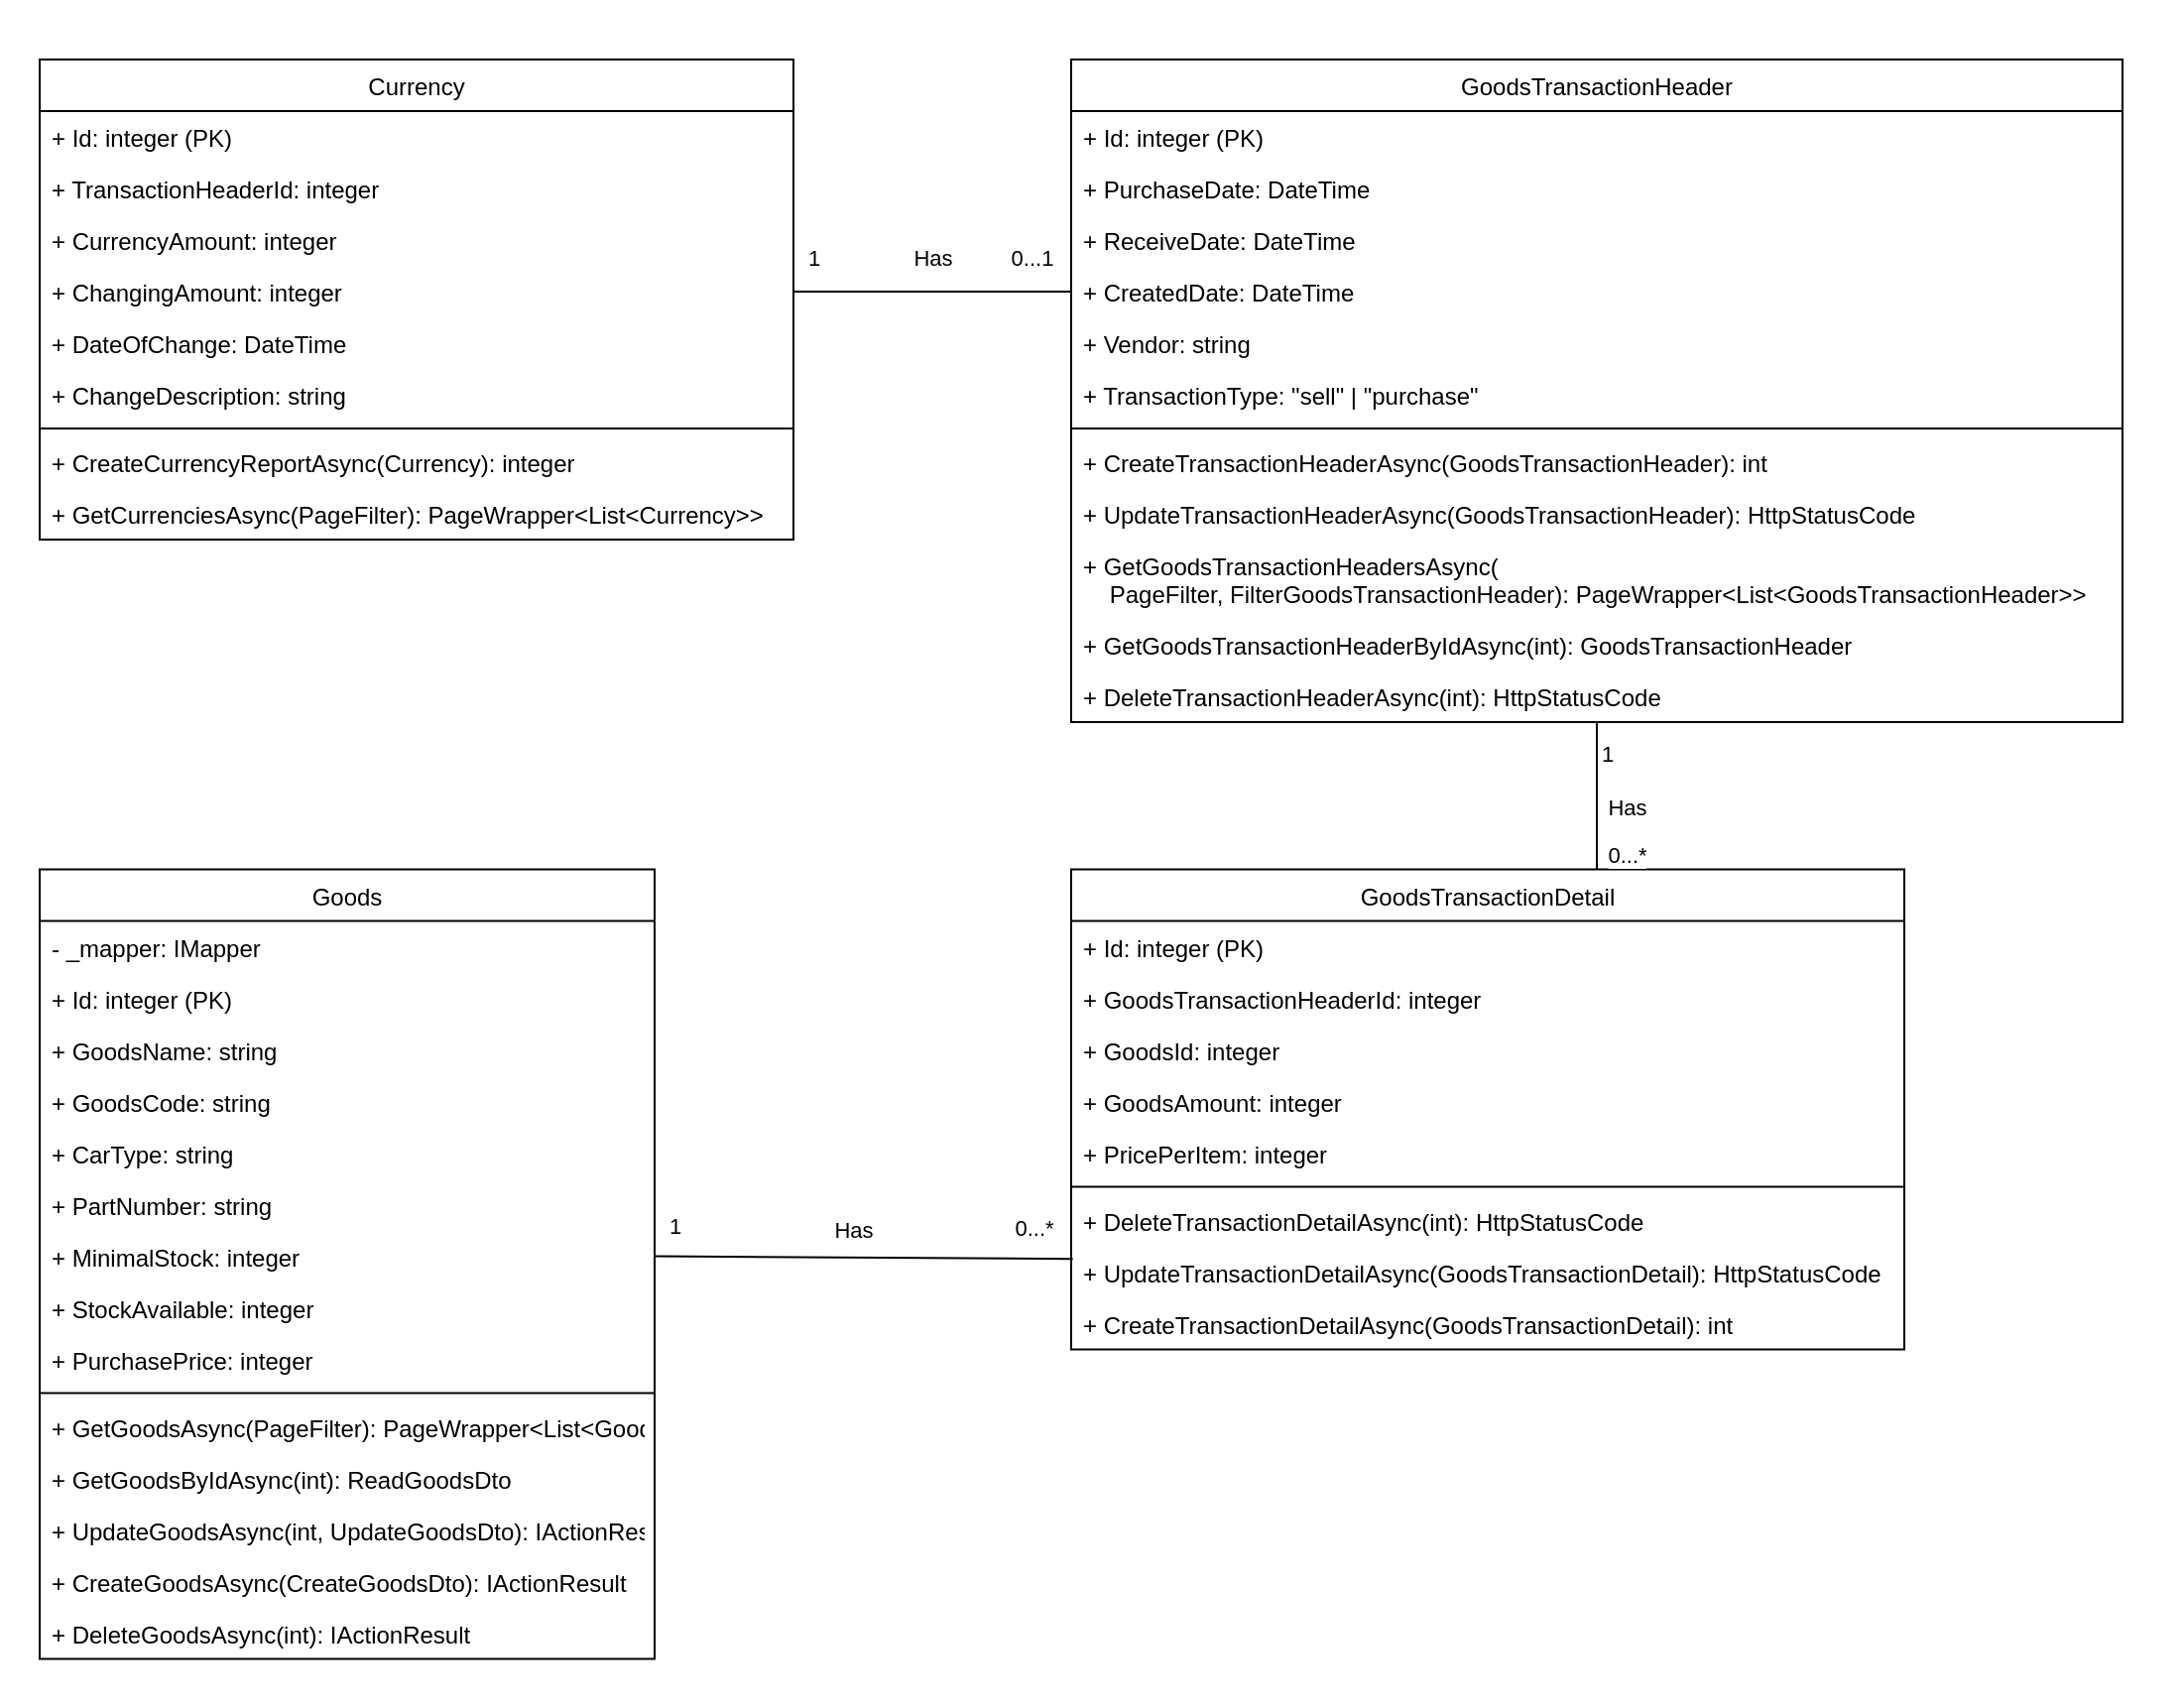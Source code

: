 <mxfile version="13.9.5" type="device"><diagram id="J8eKQc4UflRsEcRYrDMd" name="Page-1"><mxGraphModel dx="3370" dy="1305" grid="1" gridSize="10" guides="1" tooltips="1" connect="1" arrows="1" fold="1" page="1" pageScale="1" pageWidth="850" pageHeight="1100" math="0" shadow="0"><root><mxCell id="TSN2q40UQ_58w4sV4siK-0"/><mxCell id="TSN2q40UQ_58w4sV4siK-1" parent="TSN2q40UQ_58w4sV4siK-0"/><mxCell id="fWbLsu8DsiNi6uIWPe1N-11" value="" style="rounded=0;whiteSpace=wrap;html=1;strokeColor=none;" parent="TSN2q40UQ_58w4sV4siK-1" vertex="1"><mxGeometry x="-20" y="50" width="1100" height="860" as="geometry"/></mxCell><mxCell id="GJSwUj7xYM5AXdmEVc47-0" value="Goods" style="swimlane;fontStyle=0;align=center;verticalAlign=top;childLayout=stackLayout;horizontal=1;startSize=26;horizontalStack=0;resizeParent=1;resizeParentMax=0;resizeLast=0;collapsible=1;marginBottom=0;" parent="TSN2q40UQ_58w4sV4siK-1" vertex="1"><mxGeometry y="488.25" width="310" height="398" as="geometry"/></mxCell><mxCell id="T6GQcRIBoG5guAGnKdJO-1" value="- _mapper: IMapper" style="text;strokeColor=none;fillColor=none;align=left;verticalAlign=top;spacingLeft=4;spacingRight=4;overflow=hidden;rotatable=0;points=[[0,0.5],[1,0.5]];portConstraint=eastwest;" parent="GJSwUj7xYM5AXdmEVc47-0" vertex="1"><mxGeometry y="26" width="310" height="26" as="geometry"/></mxCell><mxCell id="GJSwUj7xYM5AXdmEVc47-1" value="+ Id: integer (PK)" style="text;strokeColor=none;fillColor=none;align=left;verticalAlign=top;spacingLeft=4;spacingRight=4;overflow=hidden;rotatable=0;points=[[0,0.5],[1,0.5]];portConstraint=eastwest;" parent="GJSwUj7xYM5AXdmEVc47-0" vertex="1"><mxGeometry y="52" width="310" height="26" as="geometry"/></mxCell><mxCell id="GJSwUj7xYM5AXdmEVc47-2" value="+ GoodsName: string" style="text;strokeColor=none;fillColor=none;align=left;verticalAlign=top;spacingLeft=4;spacingRight=4;overflow=hidden;rotatable=0;points=[[0,0.5],[1,0.5]];portConstraint=eastwest;" parent="GJSwUj7xYM5AXdmEVc47-0" vertex="1"><mxGeometry y="78" width="310" height="26" as="geometry"/></mxCell><mxCell id="GJSwUj7xYM5AXdmEVc47-3" value="+ GoodsCode: string" style="text;strokeColor=none;fillColor=none;align=left;verticalAlign=top;spacingLeft=4;spacingRight=4;overflow=hidden;rotatable=0;points=[[0,0.5],[1,0.5]];portConstraint=eastwest;" parent="GJSwUj7xYM5AXdmEVc47-0" vertex="1"><mxGeometry y="104" width="310" height="26" as="geometry"/></mxCell><mxCell id="GJSwUj7xYM5AXdmEVc47-4" value="+ CarType: string" style="text;strokeColor=none;fillColor=none;align=left;verticalAlign=top;spacingLeft=4;spacingRight=4;overflow=hidden;rotatable=0;points=[[0,0.5],[1,0.5]];portConstraint=eastwest;" parent="GJSwUj7xYM5AXdmEVc47-0" vertex="1"><mxGeometry y="130" width="310" height="26" as="geometry"/></mxCell><mxCell id="GJSwUj7xYM5AXdmEVc47-5" value="+ PartNumber: string" style="text;strokeColor=none;fillColor=none;align=left;verticalAlign=top;spacingLeft=4;spacingRight=4;overflow=hidden;rotatable=0;points=[[0,0.5],[1,0.5]];portConstraint=eastwest;" parent="GJSwUj7xYM5AXdmEVc47-0" vertex="1"><mxGeometry y="156" width="310" height="26" as="geometry"/></mxCell><mxCell id="GJSwUj7xYM5AXdmEVc47-6" value="+ MinimalStock: integer" style="text;strokeColor=none;fillColor=none;align=left;verticalAlign=top;spacingLeft=4;spacingRight=4;overflow=hidden;rotatable=0;points=[[0,0.5],[1,0.5]];portConstraint=eastwest;" parent="GJSwUj7xYM5AXdmEVc47-0" vertex="1"><mxGeometry y="182" width="310" height="26" as="geometry"/></mxCell><mxCell id="GJSwUj7xYM5AXdmEVc47-7" value="+ StockAvailable: integer" style="text;strokeColor=none;fillColor=none;align=left;verticalAlign=top;spacingLeft=4;spacingRight=4;overflow=hidden;rotatable=0;points=[[0,0.5],[1,0.5]];portConstraint=eastwest;" parent="GJSwUj7xYM5AXdmEVc47-0" vertex="1"><mxGeometry y="208" width="310" height="26" as="geometry"/></mxCell><mxCell id="GJSwUj7xYM5AXdmEVc47-8" value="+ PurchasePrice: integer" style="text;strokeColor=none;fillColor=none;align=left;verticalAlign=top;spacingLeft=4;spacingRight=4;overflow=hidden;rotatable=0;points=[[0,0.5],[1,0.5]];portConstraint=eastwest;" parent="GJSwUj7xYM5AXdmEVc47-0" vertex="1"><mxGeometry y="234" width="310" height="26" as="geometry"/></mxCell><mxCell id="jCC0UwhVyEqn__stZMru-0" value="" style="line;strokeWidth=1;fillColor=none;align=left;verticalAlign=middle;spacingTop=-1;spacingLeft=3;spacingRight=3;rotatable=0;labelPosition=right;points=[];portConstraint=eastwest;" parent="GJSwUj7xYM5AXdmEVc47-0" vertex="1"><mxGeometry y="260" width="310" height="8" as="geometry"/></mxCell><mxCell id="jCC0UwhVyEqn__stZMru-1" value="+ GetGoodsAsync(PageFilter): PageWrapper&lt;List&lt;Goods&gt;&gt;" style="text;strokeColor=none;fillColor=none;align=left;verticalAlign=top;spacingLeft=4;spacingRight=4;overflow=hidden;rotatable=0;points=[[0,0.5],[1,0.5]];portConstraint=eastwest;" parent="GJSwUj7xYM5AXdmEVc47-0" vertex="1"><mxGeometry y="268" width="310" height="26" as="geometry"/></mxCell><mxCell id="jCC0UwhVyEqn__stZMru-2" value="+ GetGoodsByIdAsync(int): ReadGoodsDto" style="text;strokeColor=none;fillColor=none;align=left;verticalAlign=top;spacingLeft=4;spacingRight=4;overflow=hidden;rotatable=0;points=[[0,0.5],[1,0.5]];portConstraint=eastwest;" parent="GJSwUj7xYM5AXdmEVc47-0" vertex="1"><mxGeometry y="294" width="310" height="26" as="geometry"/></mxCell><mxCell id="jCC0UwhVyEqn__stZMru-3" value="+ UpdateGoodsAsync(int, UpdateGoodsDto): IActionResult" style="text;strokeColor=none;fillColor=none;align=left;verticalAlign=top;spacingLeft=4;spacingRight=4;overflow=hidden;rotatable=0;points=[[0,0.5],[1,0.5]];portConstraint=eastwest;" parent="GJSwUj7xYM5AXdmEVc47-0" vertex="1"><mxGeometry y="320" width="310" height="26" as="geometry"/></mxCell><mxCell id="jCC0UwhVyEqn__stZMru-4" value="+ CreateGoodsAsync(CreateGoodsDto): IActionResult" style="text;strokeColor=none;fillColor=none;align=left;verticalAlign=top;spacingLeft=4;spacingRight=4;overflow=hidden;rotatable=0;points=[[0,0.5],[1,0.5]];portConstraint=eastwest;" parent="GJSwUj7xYM5AXdmEVc47-0" vertex="1"><mxGeometry y="346" width="310" height="26" as="geometry"/></mxCell><mxCell id="jCC0UwhVyEqn__stZMru-5" value="+ DeleteGoodsAsync(int): IActionResult" style="text;strokeColor=none;fillColor=none;align=left;verticalAlign=top;spacingLeft=4;spacingRight=4;overflow=hidden;rotatable=0;points=[[0,0.5],[1,0.5]];portConstraint=eastwest;" parent="GJSwUj7xYM5AXdmEVc47-0" vertex="1"><mxGeometry y="372" width="310" height="26" as="geometry"/></mxCell><mxCell id="Bv9jY71EfzdXcVrBj2Zy-0" value="GoodsTransactionHeader" style="swimlane;fontStyle=0;childLayout=stackLayout;horizontal=1;startSize=26;fillColor=none;horizontalStack=0;resizeParent=1;resizeParentMax=0;resizeLast=0;collapsible=1;marginBottom=0;" parent="TSN2q40UQ_58w4sV4siK-1" vertex="1"><mxGeometry x="520" y="80" width="530" height="334" as="geometry"/></mxCell><mxCell id="Bv9jY71EfzdXcVrBj2Zy-1" value="+ Id: integer (PK)" style="text;strokeColor=none;fillColor=none;align=left;verticalAlign=top;spacingLeft=4;spacingRight=4;overflow=hidden;rotatable=0;points=[[0,0.5],[1,0.5]];portConstraint=eastwest;" parent="Bv9jY71EfzdXcVrBj2Zy-0" vertex="1"><mxGeometry y="26" width="530" height="26" as="geometry"/></mxCell><mxCell id="Bv9jY71EfzdXcVrBj2Zy-2" value="+ PurchaseDate: DateTime" style="text;strokeColor=none;fillColor=none;align=left;verticalAlign=top;spacingLeft=4;spacingRight=4;overflow=hidden;rotatable=0;points=[[0,0.5],[1,0.5]];portConstraint=eastwest;" parent="Bv9jY71EfzdXcVrBj2Zy-0" vertex="1"><mxGeometry y="52" width="530" height="26" as="geometry"/></mxCell><mxCell id="Bv9jY71EfzdXcVrBj2Zy-3" value="+ ReceiveDate: DateTime" style="text;strokeColor=none;fillColor=none;align=left;verticalAlign=top;spacingLeft=4;spacingRight=4;overflow=hidden;rotatable=0;points=[[0,0.5],[1,0.5]];portConstraint=eastwest;" parent="Bv9jY71EfzdXcVrBj2Zy-0" vertex="1"><mxGeometry y="78" width="530" height="26" as="geometry"/></mxCell><mxCell id="Bv9jY71EfzdXcVrBj2Zy-4" value="+ CreatedDate: DateTime" style="text;strokeColor=none;fillColor=none;align=left;verticalAlign=top;spacingLeft=4;spacingRight=4;overflow=hidden;rotatable=0;points=[[0,0.5],[1,0.5]];portConstraint=eastwest;" parent="Bv9jY71EfzdXcVrBj2Zy-0" vertex="1"><mxGeometry y="104" width="530" height="26" as="geometry"/></mxCell><mxCell id="Bv9jY71EfzdXcVrBj2Zy-5" value="+ Vendor: string" style="text;strokeColor=none;fillColor=none;align=left;verticalAlign=top;spacingLeft=4;spacingRight=4;overflow=hidden;rotatable=0;points=[[0,0.5],[1,0.5]];portConstraint=eastwest;" parent="Bv9jY71EfzdXcVrBj2Zy-0" vertex="1"><mxGeometry y="130" width="530" height="26" as="geometry"/></mxCell><mxCell id="Bv9jY71EfzdXcVrBj2Zy-6" value="+ TransactionType: &quot;sell&quot; | &quot;purchase&quot;" style="text;strokeColor=none;fillColor=none;align=left;verticalAlign=top;spacingLeft=4;spacingRight=4;overflow=hidden;rotatable=0;points=[[0,0.5],[1,0.5]];portConstraint=eastwest;" parent="Bv9jY71EfzdXcVrBj2Zy-0" vertex="1"><mxGeometry y="156" width="530" height="26" as="geometry"/></mxCell><mxCell id="74Ik_-Y0rGHqk4-cboEP-8" value="" style="line;strokeWidth=1;fillColor=none;align=left;verticalAlign=middle;spacingTop=-1;spacingLeft=3;spacingRight=3;rotatable=0;labelPosition=right;points=[];portConstraint=eastwest;" parent="Bv9jY71EfzdXcVrBj2Zy-0" vertex="1"><mxGeometry y="182" width="530" height="8" as="geometry"/></mxCell><mxCell id="74Ik_-Y0rGHqk4-cboEP-9" value="+ CreateTransactionHeaderAsync(GoodsTransactionHeader): int" style="text;strokeColor=none;fillColor=none;align=left;verticalAlign=top;spacingLeft=4;spacingRight=4;overflow=hidden;rotatable=0;points=[[0,0.5],[1,0.5]];portConstraint=eastwest;" parent="Bv9jY71EfzdXcVrBj2Zy-0" vertex="1"><mxGeometry y="190" width="530" height="26" as="geometry"/></mxCell><mxCell id="74Ik_-Y0rGHqk4-cboEP-10" value="+ UpdateTransactionHeaderAsync(GoodsTransactionHeader): HttpStatusCode" style="text;strokeColor=none;fillColor=none;align=left;verticalAlign=top;spacingLeft=4;spacingRight=4;overflow=hidden;rotatable=0;points=[[0,0.5],[1,0.5]];portConstraint=eastwest;" parent="Bv9jY71EfzdXcVrBj2Zy-0" vertex="1"><mxGeometry y="216" width="530" height="26" as="geometry"/></mxCell><mxCell id="74Ik_-Y0rGHqk4-cboEP-13" value="+ GetGoodsTransactionHeadersAsync(&#10;    PageFilter, FilterGoodsTransactionHeader): PageWrapper&lt;List&lt;GoodsTransactionHeader&gt;&gt;" style="text;strokeColor=none;fillColor=none;align=left;verticalAlign=top;spacingLeft=4;spacingRight=4;overflow=hidden;rotatable=0;points=[[0,0.5],[1,0.5]];portConstraint=eastwest;" parent="Bv9jY71EfzdXcVrBj2Zy-0" vertex="1"><mxGeometry y="242" width="530" height="40" as="geometry"/></mxCell><mxCell id="74Ik_-Y0rGHqk4-cboEP-12" value="+ GetGoodsTransactionHeaderByIdAsync(int): GoodsTransactionHeader" style="text;strokeColor=none;fillColor=none;align=left;verticalAlign=top;spacingLeft=4;spacingRight=4;overflow=hidden;rotatable=0;points=[[0,0.5],[1,0.5]];portConstraint=eastwest;" parent="Bv9jY71EfzdXcVrBj2Zy-0" vertex="1"><mxGeometry y="282" width="530" height="26" as="geometry"/></mxCell><mxCell id="74Ik_-Y0rGHqk4-cboEP-11" value="+ DeleteTransactionHeaderAsync(int): HttpStatusCode" style="text;strokeColor=none;fillColor=none;align=left;verticalAlign=top;spacingLeft=4;spacingRight=4;overflow=hidden;rotatable=0;points=[[0,0.5],[1,0.5]];portConstraint=eastwest;" parent="Bv9jY71EfzdXcVrBj2Zy-0" vertex="1"><mxGeometry y="308" width="530" height="26" as="geometry"/></mxCell><mxCell id="Bv9jY71EfzdXcVrBj2Zy-10" value="GoodsTransactionDetail" style="swimlane;fontStyle=0;childLayout=stackLayout;horizontal=1;startSize=26;fillColor=none;horizontalStack=0;resizeParent=1;resizeParentMax=0;resizeLast=0;collapsible=1;marginBottom=0;" parent="TSN2q40UQ_58w4sV4siK-1" vertex="1"><mxGeometry x="520" y="488.25" width="420" height="242" as="geometry"/></mxCell><mxCell id="Bv9jY71EfzdXcVrBj2Zy-11" value="+ Id: integer (PK)" style="text;strokeColor=none;fillColor=none;align=left;verticalAlign=top;spacingLeft=4;spacingRight=4;overflow=hidden;rotatable=0;points=[[0,0.5],[1,0.5]];portConstraint=eastwest;" parent="Bv9jY71EfzdXcVrBj2Zy-10" vertex="1"><mxGeometry y="26" width="420" height="26" as="geometry"/></mxCell><mxCell id="Bv9jY71EfzdXcVrBj2Zy-12" value="+ GoodsTransactionHeaderId: integer" style="text;strokeColor=none;fillColor=none;align=left;verticalAlign=top;spacingLeft=4;spacingRight=4;overflow=hidden;rotatable=0;points=[[0,0.5],[1,0.5]];portConstraint=eastwest;" parent="Bv9jY71EfzdXcVrBj2Zy-10" vertex="1"><mxGeometry y="52" width="420" height="26" as="geometry"/></mxCell><mxCell id="Bv9jY71EfzdXcVrBj2Zy-13" value="+ GoodsId: integer" style="text;strokeColor=none;fillColor=none;align=left;verticalAlign=top;spacingLeft=4;spacingRight=4;overflow=hidden;rotatable=0;points=[[0,0.5],[1,0.5]];portConstraint=eastwest;" parent="Bv9jY71EfzdXcVrBj2Zy-10" vertex="1"><mxGeometry y="78" width="420" height="26" as="geometry"/></mxCell><mxCell id="Bv9jY71EfzdXcVrBj2Zy-14" value="+ GoodsAmount: integer" style="text;strokeColor=none;fillColor=none;align=left;verticalAlign=top;spacingLeft=4;spacingRight=4;overflow=hidden;rotatable=0;points=[[0,0.5],[1,0.5]];portConstraint=eastwest;" parent="Bv9jY71EfzdXcVrBj2Zy-10" vertex="1"><mxGeometry y="104" width="420" height="26" as="geometry"/></mxCell><mxCell id="Bv9jY71EfzdXcVrBj2Zy-15" value="+ PricePerItem: integer" style="text;strokeColor=none;fillColor=none;align=left;verticalAlign=top;spacingLeft=4;spacingRight=4;overflow=hidden;rotatable=0;points=[[0,0.5],[1,0.5]];portConstraint=eastwest;" parent="Bv9jY71EfzdXcVrBj2Zy-10" vertex="1"><mxGeometry y="130" width="420" height="26" as="geometry"/></mxCell><mxCell id="74Ik_-Y0rGHqk4-cboEP-17" value="" style="line;strokeWidth=1;fillColor=none;align=left;verticalAlign=middle;spacingTop=-1;spacingLeft=3;spacingRight=3;rotatable=0;labelPosition=right;points=[];portConstraint=eastwest;" parent="Bv9jY71EfzdXcVrBj2Zy-10" vertex="1"><mxGeometry y="156" width="420" height="8" as="geometry"/></mxCell><mxCell id="74Ik_-Y0rGHqk4-cboEP-16" value="+ DeleteTransactionDetailAsync(int): HttpStatusCode" style="text;strokeColor=none;fillColor=none;align=left;verticalAlign=top;spacingLeft=4;spacingRight=4;overflow=hidden;rotatable=0;points=[[0,0.5],[1,0.5]];portConstraint=eastwest;" parent="Bv9jY71EfzdXcVrBj2Zy-10" vertex="1"><mxGeometry y="164" width="420" height="26" as="geometry"/></mxCell><mxCell id="74Ik_-Y0rGHqk4-cboEP-15" value="+ UpdateTransactionDetailAsync(GoodsTransactionDetail): HttpStatusCode" style="text;strokeColor=none;fillColor=none;align=left;verticalAlign=top;spacingLeft=4;spacingRight=4;overflow=hidden;rotatable=0;points=[[0,0.5],[1,0.5]];portConstraint=eastwest;" parent="Bv9jY71EfzdXcVrBj2Zy-10" vertex="1"><mxGeometry y="190" width="420" height="26" as="geometry"/></mxCell><mxCell id="74Ik_-Y0rGHqk4-cboEP-14" value="+ CreateTransactionDetailAsync(GoodsTransactionDetail): int" style="text;strokeColor=none;fillColor=none;align=left;verticalAlign=top;spacingLeft=4;spacingRight=4;overflow=hidden;rotatable=0;points=[[0,0.5],[1,0.5]];portConstraint=eastwest;" parent="Bv9jY71EfzdXcVrBj2Zy-10" vertex="1"><mxGeometry y="216" width="420" height="26" as="geometry"/></mxCell><mxCell id="OzpmY0pkIQu-GByPvNxd-0" value="Currency" style="swimlane;fontStyle=0;childLayout=stackLayout;horizontal=1;startSize=26;fillColor=none;horizontalStack=0;resizeParent=1;resizeParentMax=0;resizeLast=0;collapsible=1;marginBottom=0;" parent="TSN2q40UQ_58w4sV4siK-1" vertex="1"><mxGeometry y="80" width="380" height="242" as="geometry"/></mxCell><mxCell id="OzpmY0pkIQu-GByPvNxd-1" value="+ Id: integer (PK)" style="text;strokeColor=none;fillColor=none;align=left;verticalAlign=top;spacingLeft=4;spacingRight=4;overflow=hidden;rotatable=0;points=[[0,0.5],[1,0.5]];portConstraint=eastwest;" parent="OzpmY0pkIQu-GByPvNxd-0" vertex="1"><mxGeometry y="26" width="380" height="26" as="geometry"/></mxCell><mxCell id="OzpmY0pkIQu-GByPvNxd-2" value="+ TransactionHeaderId: integer" style="text;strokeColor=none;fillColor=none;align=left;verticalAlign=top;spacingLeft=4;spacingRight=4;overflow=hidden;rotatable=0;points=[[0,0.5],[1,0.5]];portConstraint=eastwest;" parent="OzpmY0pkIQu-GByPvNxd-0" vertex="1"><mxGeometry y="52" width="380" height="26" as="geometry"/></mxCell><mxCell id="OzpmY0pkIQu-GByPvNxd-3" value="+ CurrencyAmount: integer" style="text;strokeColor=none;fillColor=none;align=left;verticalAlign=top;spacingLeft=4;spacingRight=4;overflow=hidden;rotatable=0;points=[[0,0.5],[1,0.5]];portConstraint=eastwest;" parent="OzpmY0pkIQu-GByPvNxd-0" vertex="1"><mxGeometry y="78" width="380" height="26" as="geometry"/></mxCell><mxCell id="OzpmY0pkIQu-GByPvNxd-4" value="+ ChangingAmount: integer" style="text;strokeColor=none;fillColor=none;align=left;verticalAlign=top;spacingLeft=4;spacingRight=4;overflow=hidden;rotatable=0;points=[[0,0.5],[1,0.5]];portConstraint=eastwest;" parent="OzpmY0pkIQu-GByPvNxd-0" vertex="1"><mxGeometry y="104" width="380" height="26" as="geometry"/></mxCell><mxCell id="OzpmY0pkIQu-GByPvNxd-5" value="+ DateOfChange: DateTime" style="text;strokeColor=none;fillColor=none;align=left;verticalAlign=top;spacingLeft=4;spacingRight=4;overflow=hidden;rotatable=0;points=[[0,0.5],[1,0.5]];portConstraint=eastwest;" parent="OzpmY0pkIQu-GByPvNxd-0" vertex="1"><mxGeometry y="130" width="380" height="26" as="geometry"/></mxCell><mxCell id="OzpmY0pkIQu-GByPvNxd-6" value="+ ChangeDescription: string" style="text;strokeColor=none;fillColor=none;align=left;verticalAlign=top;spacingLeft=4;spacingRight=4;overflow=hidden;rotatable=0;points=[[0,0.5],[1,0.5]];portConstraint=eastwest;" parent="OzpmY0pkIQu-GByPvNxd-0" vertex="1"><mxGeometry y="156" width="380" height="26" as="geometry"/></mxCell><mxCell id="OzpmY0pkIQu-GByPvNxd-7" value="" style="line;strokeWidth=1;fillColor=none;align=left;verticalAlign=middle;spacingTop=-1;spacingLeft=3;spacingRight=3;rotatable=0;labelPosition=right;points=[];portConstraint=eastwest;" parent="OzpmY0pkIQu-GByPvNxd-0" vertex="1"><mxGeometry y="182" width="380" height="8" as="geometry"/></mxCell><mxCell id="OzpmY0pkIQu-GByPvNxd-8" value="+ CreateCurrencyReportAsync(Currency): integer" style="text;strokeColor=none;fillColor=none;align=left;verticalAlign=top;spacingLeft=4;spacingRight=4;overflow=hidden;rotatable=0;points=[[0,0.5],[1,0.5]];portConstraint=eastwest;" parent="OzpmY0pkIQu-GByPvNxd-0" vertex="1"><mxGeometry y="190" width="380" height="26" as="geometry"/></mxCell><mxCell id="OzpmY0pkIQu-GByPvNxd-9" value="+ GetCurrenciesAsync(PageFilter): PageWrapper&lt;List&lt;Currency&gt;&gt;" style="text;strokeColor=none;fillColor=none;align=left;verticalAlign=top;spacingLeft=4;spacingRight=4;overflow=hidden;rotatable=0;points=[[0,0.5],[1,0.5]];portConstraint=eastwest;" parent="OzpmY0pkIQu-GByPvNxd-0" vertex="1"><mxGeometry y="216" width="380" height="26" as="geometry"/></mxCell><mxCell id="fWbLsu8DsiNi6uIWPe1N-1" value="" style="endArrow=none;html=1;entryX=0.631;entryY=0;entryDx=0;entryDy=0;entryPerimeter=0;" parent="TSN2q40UQ_58w4sV4siK-1" source="Bv9jY71EfzdXcVrBj2Zy-0" target="Bv9jY71EfzdXcVrBj2Zy-10" edge="1"><mxGeometry width="50" height="50" relative="1" as="geometry"><mxPoint x="550" y="390" as="sourcePoint"/><mxPoint x="600" y="340" as="targetPoint"/><Array as="points"><mxPoint x="785" y="470"/></Array></mxGeometry></mxCell><mxCell id="fWbLsu8DsiNi6uIWPe1N-2" value="1" style="edgeLabel;html=1;align=center;verticalAlign=middle;resizable=0;points=[];" parent="fWbLsu8DsiNi6uIWPe1N-1" vertex="1" connectable="0"><mxGeometry x="-0.24" y="1" relative="1" as="geometry"><mxPoint x="4" y="-12.14" as="offset"/></mxGeometry></mxCell><mxCell id="fWbLsu8DsiNi6uIWPe1N-3" value="Has" style="edgeLabel;html=1;align=center;verticalAlign=middle;resizable=0;points=[];" parent="fWbLsu8DsiNi6uIWPe1N-1" vertex="1" connectable="0"><mxGeometry x="-0.123" relative="1" as="geometry"><mxPoint x="15" y="9.79" as="offset"/></mxGeometry></mxCell><mxCell id="fWbLsu8DsiNi6uIWPe1N-4" value="0...*" style="edgeLabel;html=1;align=center;verticalAlign=middle;resizable=0;points=[];" parent="fWbLsu8DsiNi6uIWPe1N-1" vertex="1" connectable="0"><mxGeometry x="0.8" y="-1" relative="1" as="geometry"><mxPoint x="15.98" as="offset"/></mxGeometry></mxCell><mxCell id="fWbLsu8DsiNi6uIWPe1N-5" value="1" style="endArrow=none;html=1;entryX=0;entryY=0.5;entryDx=0;entryDy=0;" parent="TSN2q40UQ_58w4sV4siK-1" target="Bv9jY71EfzdXcVrBj2Zy-4" edge="1"><mxGeometry x="-0.857" y="17" width="50" height="50" relative="1" as="geometry"><mxPoint x="380" y="197" as="sourcePoint"/><mxPoint x="500" y="190" as="targetPoint"/><mxPoint as="offset"/></mxGeometry></mxCell><mxCell id="fWbLsu8DsiNi6uIWPe1N-6" value="Has" style="edgeLabel;html=1;align=center;verticalAlign=middle;resizable=0;points=[];" parent="fWbLsu8DsiNi6uIWPe1N-5" vertex="1" connectable="0"><mxGeometry x="-0.161" y="-1" relative="1" as="geometry"><mxPoint x="11.43" y="-18" as="offset"/></mxGeometry></mxCell><mxCell id="fWbLsu8DsiNi6uIWPe1N-7" value="0...1" style="edgeLabel;html=1;align=center;verticalAlign=middle;resizable=0;points=[];" parent="fWbLsu8DsiNi6uIWPe1N-5" vertex="1" connectable="0"><mxGeometry x="0.816" y="1" relative="1" as="geometry"><mxPoint x="-7.21" y="-16" as="offset"/></mxGeometry></mxCell><mxCell id="fWbLsu8DsiNi6uIWPe1N-8" value="1" style="endArrow=none;html=1;entryX=0.002;entryY=0.244;entryDx=0;entryDy=0;entryPerimeter=0;exitX=1;exitY=0.5;exitDx=0;exitDy=0;" parent="TSN2q40UQ_58w4sV4siK-1" source="GJSwUj7xYM5AXdmEVc47-6" target="74Ik_-Y0rGHqk4-cboEP-15" edge="1"><mxGeometry x="-0.906" y="15" width="50" height="50" relative="1" as="geometry"><mxPoint x="470" y="568.25" as="sourcePoint"/><mxPoint x="520" y="518.25" as="targetPoint"/><mxPoint as="offset"/></mxGeometry></mxCell><mxCell id="fWbLsu8DsiNi6uIWPe1N-9" value="Has" style="edgeLabel;html=1;align=center;verticalAlign=middle;resizable=0;points=[];" parent="fWbLsu8DsiNi6uIWPe1N-8" vertex="1" connectable="0"><mxGeometry x="-0.097" y="1" relative="1" as="geometry"><mxPoint x="4.88" y="-12.61" as="offset"/></mxGeometry></mxCell><mxCell id="fWbLsu8DsiNi6uIWPe1N-10" value="0...*" style="edgeLabel;html=1;align=center;verticalAlign=middle;resizable=0;points=[];" parent="fWbLsu8DsiNi6uIWPe1N-8" vertex="1" connectable="0"><mxGeometry x="0.805" y="1" relative="1" as="geometry"><mxPoint y="-15.21" as="offset"/></mxGeometry></mxCell></root></mxGraphModel></diagram></mxfile>
